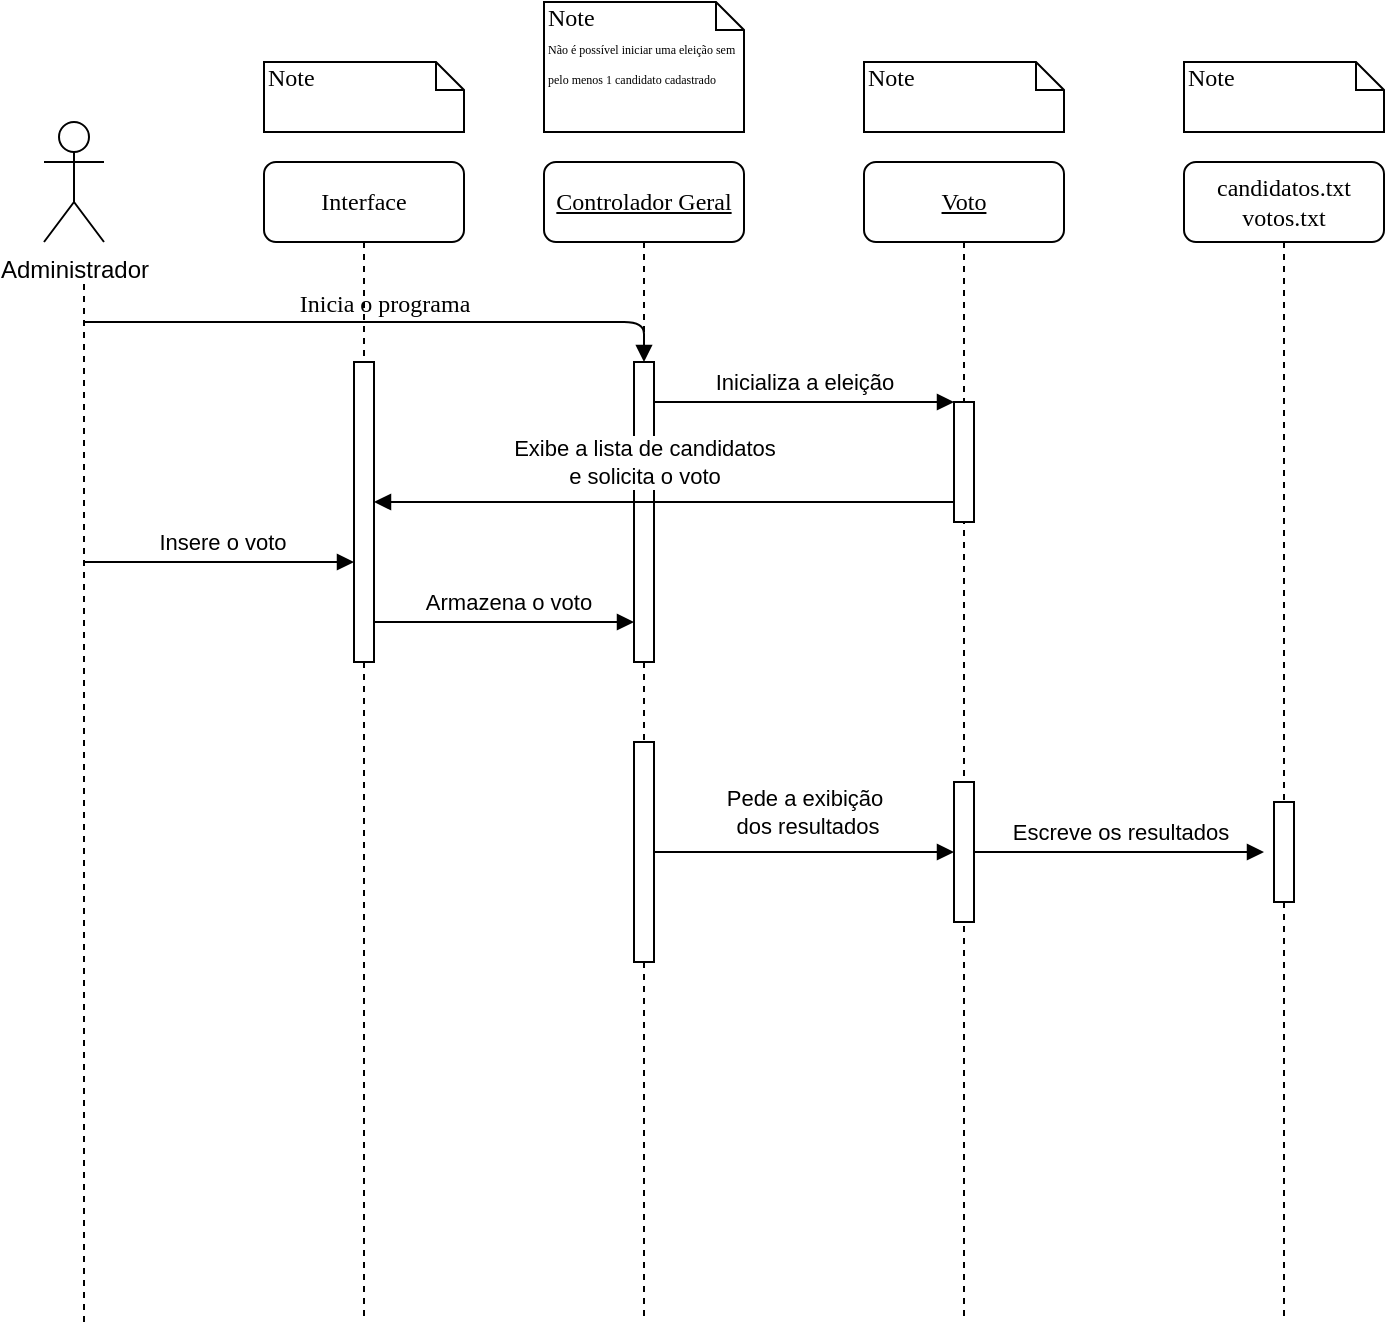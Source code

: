 <mxfile version="20.8.16" type="device" pages="2"><diagram name="Administrador" id="13e1069c-82ec-6db2-03f1-153e76fe0fe0"><mxGraphModel dx="1870" dy="894" grid="1" gridSize="10" guides="1" tooltips="1" connect="1" arrows="1" fold="1" page="1" pageScale="1" pageWidth="1100" pageHeight="850" background="none" math="0" shadow="0"><root><mxCell id="0"/><mxCell id="1" parent="0"/><mxCell id="7baba1c4bc27f4b0-2" value="&lt;u&gt;Controlador Geral&lt;/u&gt;" style="shape=umlLifeline;perimeter=lifelinePerimeter;whiteSpace=wrap;html=1;container=1;collapsible=0;recursiveResize=0;outlineConnect=0;rounded=1;shadow=0;comic=0;labelBackgroundColor=none;strokeWidth=1;fontFamily=Verdana;fontSize=12;align=center;" parent="1" vertex="1"><mxGeometry x="465" y="160" width="100" height="580" as="geometry"/></mxCell><mxCell id="7baba1c4bc27f4b0-10" value="" style="html=1;points=[];perimeter=orthogonalPerimeter;rounded=0;shadow=0;comic=0;labelBackgroundColor=none;strokeWidth=1;fontFamily=Verdana;fontSize=12;align=center;" parent="7baba1c4bc27f4b0-2" vertex="1"><mxGeometry x="45" y="100" width="10" height="150" as="geometry"/></mxCell><mxCell id="b4yrFJHsLpj1hnrqYsv3-22" value="" style="html=1;points=[];perimeter=orthogonalPerimeter;rounded=0;shadow=0;comic=0;labelBackgroundColor=none;strokeWidth=1;fontFamily=Verdana;fontSize=12;align=center;" parent="7baba1c4bc27f4b0-2" vertex="1"><mxGeometry x="45" y="290" width="10" height="110" as="geometry"/></mxCell><mxCell id="7baba1c4bc27f4b0-3" value="&lt;u&gt;Voto&lt;/u&gt;" style="shape=umlLifeline;perimeter=lifelinePerimeter;whiteSpace=wrap;html=1;container=1;collapsible=0;recursiveResize=0;outlineConnect=0;rounded=1;shadow=0;comic=0;labelBackgroundColor=none;strokeWidth=1;fontFamily=Verdana;fontSize=12;align=center;" parent="1" vertex="1"><mxGeometry x="625" y="160" width="100" height="580" as="geometry"/></mxCell><mxCell id="7baba1c4bc27f4b0-13" value="" style="html=1;points=[];perimeter=orthogonalPerimeter;rounded=0;shadow=0;comic=0;labelBackgroundColor=none;strokeWidth=1;fontFamily=Verdana;fontSize=12;align=center;" parent="7baba1c4bc27f4b0-3" vertex="1"><mxGeometry x="45" y="120" width="10" height="60" as="geometry"/></mxCell><mxCell id="b4yrFJHsLpj1hnrqYsv3-25" value="" style="html=1;points=[];perimeter=orthogonalPerimeter;rounded=0;shadow=0;comic=0;labelBackgroundColor=none;strokeWidth=1;fontFamily=Verdana;fontSize=12;align=center;" parent="7baba1c4bc27f4b0-3" vertex="1"><mxGeometry x="45" y="310" width="10" height="70" as="geometry"/></mxCell><mxCell id="7baba1c4bc27f4b0-8" value="Interface" style="shape=umlLifeline;perimeter=lifelinePerimeter;whiteSpace=wrap;html=1;container=1;collapsible=0;recursiveResize=0;outlineConnect=0;rounded=1;shadow=0;comic=0;labelBackgroundColor=none;strokeWidth=1;fontFamily=Verdana;fontSize=12;align=center;" parent="1" vertex="1"><mxGeometry x="325" y="160" width="100" height="580" as="geometry"/></mxCell><mxCell id="7baba1c4bc27f4b0-9" value="" style="html=1;points=[];perimeter=orthogonalPerimeter;rounded=0;shadow=0;comic=0;labelBackgroundColor=none;strokeWidth=1;fontFamily=Verdana;fontSize=12;align=center;" parent="7baba1c4bc27f4b0-8" vertex="1"><mxGeometry x="45" y="100" width="10" height="150" as="geometry"/></mxCell><mxCell id="7baba1c4bc27f4b0-14" value="" style="html=1;verticalAlign=bottom;endArrow=block;entryX=0;entryY=0;labelBackgroundColor=none;fontFamily=Verdana;fontSize=12;edgeStyle=elbowEdgeStyle;elbow=vertical;" parent="1" source="7baba1c4bc27f4b0-10" target="7baba1c4bc27f4b0-13" edge="1"><mxGeometry relative="1" as="geometry"><mxPoint x="595" y="280" as="sourcePoint"/></mxGeometry></mxCell><mxCell id="b4yrFJHsLpj1hnrqYsv3-11" value="Inicializa a eleição" style="edgeLabel;html=1;align=center;verticalAlign=middle;resizable=0;points=[];" parent="7baba1c4bc27f4b0-14" vertex="1" connectable="0"><mxGeometry x="-0.189" y="1" relative="1" as="geometry"><mxPoint x="14" y="-9" as="offset"/></mxGeometry></mxCell><mxCell id="7baba1c4bc27f4b0-40" value="Note" style="shape=note;whiteSpace=wrap;html=1;size=14;verticalAlign=top;align=left;spacingTop=-6;rounded=0;shadow=0;comic=0;labelBackgroundColor=none;strokeWidth=1;fontFamily=Verdana;fontSize=12" parent="1" vertex="1"><mxGeometry x="325" y="110" width="100" height="35" as="geometry"/></mxCell><mxCell id="7baba1c4bc27f4b0-41" value="Note&lt;br&gt;&lt;font style=&quot;font-size: 6px;&quot;&gt;Não é possível iniciar uma eleição sem pelo menos 1 candidato cadastrado&lt;/font&gt;" style="shape=note;whiteSpace=wrap;html=1;size=14;verticalAlign=top;align=left;spacingTop=-6;rounded=0;shadow=0;comic=0;labelBackgroundColor=none;strokeWidth=1;fontFamily=Verdana;fontSize=12" parent="1" vertex="1"><mxGeometry x="465" y="80" width="100" height="65" as="geometry"/></mxCell><mxCell id="7baba1c4bc27f4b0-42" value="Note" style="shape=note;whiteSpace=wrap;html=1;size=14;verticalAlign=top;align=left;spacingTop=-6;rounded=0;shadow=0;comic=0;labelBackgroundColor=none;strokeWidth=1;fontFamily=Verdana;fontSize=12" parent="1" vertex="1"><mxGeometry x="625" y="110" width="100" height="35" as="geometry"/></mxCell><mxCell id="b4yrFJHsLpj1hnrqYsv3-3" value="Administrador" style="shape=umlActor;verticalLabelPosition=bottom;verticalAlign=top;html=1;outlineConnect=0;" parent="1" vertex="1"><mxGeometry x="215" y="140" width="30" height="60" as="geometry"/></mxCell><mxCell id="b4yrFJHsLpj1hnrqYsv3-4" value="" style="endArrow=none;dashed=1;html=1;rounded=0;" parent="1" edge="1"><mxGeometry width="50" height="50" relative="1" as="geometry"><mxPoint x="235" y="740" as="sourcePoint"/><mxPoint x="235" y="220" as="targetPoint"/></mxGeometry></mxCell><mxCell id="b4yrFJHsLpj1hnrqYsv3-10" value="Inicia o programa" style="html=1;verticalAlign=bottom;endArrow=block;labelBackgroundColor=none;fontFamily=Verdana;fontSize=12;edgeStyle=elbowEdgeStyle;elbow=vertical;" parent="1" target="7baba1c4bc27f4b0-10" edge="1"><mxGeometry relative="1" as="geometry"><mxPoint x="235" y="240" as="sourcePoint"/><mxPoint x="365" y="240" as="targetPoint"/><Array as="points"><mxPoint x="250" y="240"/></Array></mxGeometry></mxCell><mxCell id="b4yrFJHsLpj1hnrqYsv3-12" value="" style="html=1;verticalAlign=bottom;endArrow=none;labelBackgroundColor=none;fontFamily=Verdana;fontSize=12;edgeStyle=elbowEdgeStyle;elbow=vertical;startArrow=block;startFill=1;endFill=0;" parent="1" source="7baba1c4bc27f4b0-9" target="7baba1c4bc27f4b0-13" edge="1"><mxGeometry relative="1" as="geometry"><mxPoint x="525" y="320" as="sourcePoint"/><mxPoint x="675" y="320.0" as="targetPoint"/><Array as="points"><mxPoint x="585" y="330"/></Array></mxGeometry></mxCell><mxCell id="b4yrFJHsLpj1hnrqYsv3-13" value="Exibe a lista de candidatos&lt;br&gt;e solicita o voto" style="edgeLabel;html=1;align=center;verticalAlign=middle;resizable=0;points=[];labelBackgroundColor=default;" parent="b4yrFJHsLpj1hnrqYsv3-12" vertex="1" connectable="0"><mxGeometry x="-0.189" y="1" relative="1" as="geometry"><mxPoint x="17" y="-19" as="offset"/></mxGeometry></mxCell><mxCell id="b4yrFJHsLpj1hnrqYsv3-15" value="" style="html=1;verticalAlign=bottom;endArrow=block;labelBackgroundColor=none;fontFamily=Verdana;fontSize=12;edgeStyle=elbowEdgeStyle;elbow=vertical;" parent="1" target="7baba1c4bc27f4b0-9" edge="1"><mxGeometry relative="1" as="geometry"><mxPoint x="235" y="360" as="sourcePoint"/><mxPoint x="365" y="360.0" as="targetPoint"/></mxGeometry></mxCell><mxCell id="b4yrFJHsLpj1hnrqYsv3-16" value="Insere o voto" style="edgeLabel;html=1;align=center;verticalAlign=middle;resizable=0;points=[];" parent="b4yrFJHsLpj1hnrqYsv3-15" vertex="1" connectable="0"><mxGeometry x="-0.189" y="1" relative="1" as="geometry"><mxPoint x="14" y="-9" as="offset"/></mxGeometry></mxCell><mxCell id="b4yrFJHsLpj1hnrqYsv3-17" value="" style="html=1;verticalAlign=bottom;endArrow=block;labelBackgroundColor=none;fontFamily=Verdana;fontSize=12;edgeStyle=elbowEdgeStyle;elbow=vertical;" parent="1" source="7baba1c4bc27f4b0-9" target="7baba1c4bc27f4b0-10" edge="1"><mxGeometry relative="1" as="geometry"><mxPoint x="385" y="380" as="sourcePoint"/><mxPoint x="505" y="390" as="targetPoint"/><Array as="points"><mxPoint x="445" y="390"/><mxPoint x="515" y="380"/></Array></mxGeometry></mxCell><mxCell id="b4yrFJHsLpj1hnrqYsv3-18" value="Armazena o voto" style="edgeLabel;html=1;align=center;verticalAlign=middle;resizable=0;points=[];" parent="b4yrFJHsLpj1hnrqYsv3-17" vertex="1" connectable="0"><mxGeometry x="-0.189" y="1" relative="1" as="geometry"><mxPoint x="14" y="-9" as="offset"/></mxGeometry></mxCell><mxCell id="b4yrFJHsLpj1hnrqYsv3-19" value="candidatos.txt&lt;br&gt;votos.txt" style="shape=umlLifeline;perimeter=lifelinePerimeter;whiteSpace=wrap;html=1;container=1;collapsible=0;recursiveResize=0;outlineConnect=0;rounded=1;shadow=0;comic=0;labelBackgroundColor=none;strokeWidth=1;fontFamily=Verdana;fontSize=12;align=center;" parent="1" vertex="1"><mxGeometry x="785" y="160" width="100" height="580" as="geometry"/></mxCell><mxCell id="b4yrFJHsLpj1hnrqYsv3-20" value="" style="html=1;points=[];perimeter=orthogonalPerimeter;rounded=0;shadow=0;comic=0;labelBackgroundColor=none;strokeWidth=1;fontFamily=Verdana;fontSize=12;align=center;" parent="b4yrFJHsLpj1hnrqYsv3-19" vertex="1"><mxGeometry x="45" y="320" width="10" height="50" as="geometry"/></mxCell><mxCell id="b4yrFJHsLpj1hnrqYsv3-21" value="Note" style="shape=note;whiteSpace=wrap;html=1;size=14;verticalAlign=top;align=left;spacingTop=-6;rounded=0;shadow=0;comic=0;labelBackgroundColor=none;strokeWidth=1;fontFamily=Verdana;fontSize=12" parent="1" vertex="1"><mxGeometry x="785" y="110" width="100" height="35" as="geometry"/></mxCell><mxCell id="b4yrFJHsLpj1hnrqYsv3-23" value="" style="html=1;verticalAlign=bottom;endArrow=block;labelBackgroundColor=none;fontFamily=Verdana;fontSize=12;edgeStyle=elbowEdgeStyle;elbow=vertical;" parent="1" source="b4yrFJHsLpj1hnrqYsv3-22" target="b4yrFJHsLpj1hnrqYsv3-25" edge="1"><mxGeometry relative="1" as="geometry"><mxPoint x="535" y="480" as="sourcePoint"/><mxPoint x="665" y="480" as="targetPoint"/><Array as="points"><mxPoint x="670" y="470"/></Array></mxGeometry></mxCell><mxCell id="b4yrFJHsLpj1hnrqYsv3-24" value="Pede a exibição&lt;br&gt;&amp;nbsp;dos resultados" style="edgeLabel;html=1;align=center;verticalAlign=middle;resizable=0;points=[];" parent="b4yrFJHsLpj1hnrqYsv3-23" vertex="1" connectable="0"><mxGeometry x="-0.189" y="1" relative="1" as="geometry"><mxPoint x="14" y="-19" as="offset"/></mxGeometry></mxCell><mxCell id="b4yrFJHsLpj1hnrqYsv3-32" value="" style="html=1;verticalAlign=bottom;endArrow=block;labelBackgroundColor=none;fontFamily=Verdana;fontSize=12;edgeStyle=elbowEdgeStyle;elbow=vertical;" parent="1" source="b4yrFJHsLpj1hnrqYsv3-25" edge="1"><mxGeometry relative="1" as="geometry"><mxPoint x="695" y="505.0" as="sourcePoint"/><mxPoint x="825" y="505.0" as="targetPoint"/><Array as="points"><mxPoint x="760" y="505"/><mxPoint x="830" y="495"/></Array></mxGeometry></mxCell><mxCell id="b4yrFJHsLpj1hnrqYsv3-33" value="Escreve os resultados" style="edgeLabel;html=1;align=center;verticalAlign=middle;resizable=0;points=[];" parent="b4yrFJHsLpj1hnrqYsv3-32" vertex="1" connectable="0"><mxGeometry x="-0.189" y="1" relative="1" as="geometry"><mxPoint x="14" y="-9" as="offset"/></mxGeometry></mxCell></root></mxGraphModel></diagram><diagram name="Votante" id="uM-rO9RCr3oaeKX8CJqo"><mxGraphModel dx="1870" dy="894" grid="1" gridSize="10" guides="1" tooltips="1" connect="1" arrows="1" fold="1" page="1" pageScale="1" pageWidth="1100" pageHeight="850" background="none" math="0" shadow="0"><root><mxCell id="dI6IA6Jb1SkRiT0I3AHi-0"/><mxCell id="dI6IA6Jb1SkRiT0I3AHi-1" parent="dI6IA6Jb1SkRiT0I3AHi-0"/><mxCell id="dI6IA6Jb1SkRiT0I3AHi-2" value="&lt;u&gt;Controlador Geral&lt;/u&gt;" style="shape=umlLifeline;perimeter=lifelinePerimeter;whiteSpace=wrap;html=1;container=1;collapsible=0;recursiveResize=0;outlineConnect=0;rounded=1;shadow=0;comic=0;labelBackgroundColor=none;strokeWidth=1;fontFamily=Verdana;fontSize=12;align=center;" parent="dI6IA6Jb1SkRiT0I3AHi-1" vertex="1"><mxGeometry x="465" y="160" width="100" height="580" as="geometry"/></mxCell><mxCell id="dI6IA6Jb1SkRiT0I3AHi-3" value="" style="html=1;points=[];perimeter=orthogonalPerimeter;rounded=0;shadow=0;comic=0;labelBackgroundColor=none;strokeWidth=1;fontFamily=Verdana;fontSize=12;align=center;" parent="dI6IA6Jb1SkRiT0I3AHi-2" vertex="1"><mxGeometry x="45" y="100" width="10" height="210" as="geometry"/></mxCell><mxCell id="5ze2HZSG6f6y8XCEyMou-2" value="Envia o voto" style="html=1;verticalAlign=bottom;endArrow=block;rounded=0;fontSize=12;" parent="dI6IA6Jb1SkRiT0I3AHi-2" target="dI6IA6Jb1SkRiT0I3AHi-6" edge="1"><mxGeometry width="80" relative="1" as="geometry"><mxPoint x="55" y="260" as="sourcePoint"/><mxPoint x="135" y="260" as="targetPoint"/></mxGeometry></mxCell><mxCell id="dI6IA6Jb1SkRiT0I3AHi-5" value="&lt;u&gt;Voto&lt;/u&gt;" style="shape=umlLifeline;perimeter=lifelinePerimeter;whiteSpace=wrap;html=1;container=1;collapsible=0;recursiveResize=0;outlineConnect=0;rounded=1;shadow=0;comic=0;labelBackgroundColor=none;strokeWidth=1;fontFamily=Verdana;fontSize=12;align=center;" parent="dI6IA6Jb1SkRiT0I3AHi-1" vertex="1"><mxGeometry x="625" y="160" width="100" height="580" as="geometry"/></mxCell><mxCell id="dI6IA6Jb1SkRiT0I3AHi-6" value="" style="html=1;points=[];perimeter=orthogonalPerimeter;rounded=0;shadow=0;comic=0;labelBackgroundColor=none;strokeWidth=1;fontFamily=Verdana;fontSize=12;align=center;" parent="dI6IA6Jb1SkRiT0I3AHi-5" vertex="1"><mxGeometry x="45" y="230" width="10" height="60" as="geometry"/></mxCell><mxCell id="5ze2HZSG6f6y8XCEyMou-3" value="Armazena resultados" style="html=1;verticalAlign=bottom;endArrow=block;rounded=0;fontSize=12;" parent="dI6IA6Jb1SkRiT0I3AHi-5" target="5ze2HZSG6f6y8XCEyMou-4" edge="1"><mxGeometry width="80" relative="1" as="geometry"><mxPoint x="55" y="260" as="sourcePoint"/><mxPoint x="135" y="260" as="targetPoint"/></mxGeometry></mxCell><mxCell id="dI6IA6Jb1SkRiT0I3AHi-8" value="Interface" style="shape=umlLifeline;perimeter=lifelinePerimeter;whiteSpace=wrap;html=1;container=1;collapsible=0;recursiveResize=0;outlineConnect=0;rounded=1;shadow=0;comic=0;labelBackgroundColor=none;strokeWidth=1;fontFamily=Verdana;fontSize=12;align=center;" parent="dI6IA6Jb1SkRiT0I3AHi-1" vertex="1"><mxGeometry x="325" y="160" width="100" height="580" as="geometry"/></mxCell><mxCell id="dI6IA6Jb1SkRiT0I3AHi-9" value="" style="html=1;points=[];perimeter=orthogonalPerimeter;rounded=0;shadow=0;comic=0;labelBackgroundColor=none;strokeWidth=1;fontFamily=Verdana;fontSize=12;align=center;" parent="dI6IA6Jb1SkRiT0I3AHi-8" vertex="1"><mxGeometry x="45" y="100" width="10" height="230" as="geometry"/></mxCell><mxCell id="5ze2HZSG6f6y8XCEyMou-1" value="Recebe o voto" style="html=1;verticalAlign=bottom;endArrow=block;rounded=0;fontSize=12;" parent="dI6IA6Jb1SkRiT0I3AHi-8" target="dI6IA6Jb1SkRiT0I3AHi-3" edge="1"><mxGeometry width="80" relative="1" as="geometry"><mxPoint x="55" y="240" as="sourcePoint"/><mxPoint x="135" y="240" as="targetPoint"/></mxGeometry></mxCell><mxCell id="dI6IA6Jb1SkRiT0I3AHi-13" value="Note" style="shape=note;whiteSpace=wrap;html=1;size=14;verticalAlign=top;align=left;spacingTop=-6;rounded=0;shadow=0;comic=0;labelBackgroundColor=none;strokeWidth=1;fontFamily=Verdana;fontSize=12" parent="dI6IA6Jb1SkRiT0I3AHi-1" vertex="1"><mxGeometry x="325" y="110" width="100" height="35" as="geometry"/></mxCell><mxCell id="dI6IA6Jb1SkRiT0I3AHi-14" value="Note&lt;br&gt;&lt;font style=&quot;font-size: 6px;&quot;&gt;Não é possível iniciar uma eleição sem pelo menos 1 candidato cadastrado&lt;/font&gt;" style="shape=note;whiteSpace=wrap;html=1;size=14;verticalAlign=top;align=left;spacingTop=-6;rounded=0;shadow=0;comic=0;labelBackgroundColor=none;strokeWidth=1;fontFamily=Verdana;fontSize=12" parent="dI6IA6Jb1SkRiT0I3AHi-1" vertex="1"><mxGeometry x="465" y="80" width="100" height="65" as="geometry"/></mxCell><mxCell id="dI6IA6Jb1SkRiT0I3AHi-15" value="Note" style="shape=note;whiteSpace=wrap;html=1;size=14;verticalAlign=top;align=left;spacingTop=-6;rounded=0;shadow=0;comic=0;labelBackgroundColor=none;strokeWidth=1;fontFamily=Verdana;fontSize=12" parent="dI6IA6Jb1SkRiT0I3AHi-1" vertex="1"><mxGeometry x="625" y="110" width="100" height="35" as="geometry"/></mxCell><mxCell id="dI6IA6Jb1SkRiT0I3AHi-16" value="Votante" style="shape=umlActor;verticalLabelPosition=bottom;verticalAlign=top;html=1;outlineConnect=0;" parent="dI6IA6Jb1SkRiT0I3AHi-1" vertex="1"><mxGeometry x="215" y="140" width="30" height="60" as="geometry"/></mxCell><mxCell id="dI6IA6Jb1SkRiT0I3AHi-17" value="" style="endArrow=none;dashed=1;html=1;rounded=0;" parent="dI6IA6Jb1SkRiT0I3AHi-1" edge="1"><mxGeometry width="50" height="50" relative="1" as="geometry"><mxPoint x="235" y="740" as="sourcePoint"/><mxPoint x="235" y="220" as="targetPoint"/></mxGeometry></mxCell><mxCell id="dI6IA6Jb1SkRiT0I3AHi-25" value="candidatos.txt&lt;br&gt;votos.txt" style="shape=umlLifeline;perimeter=lifelinePerimeter;whiteSpace=wrap;html=1;container=1;collapsible=0;recursiveResize=0;outlineConnect=0;rounded=1;shadow=0;comic=0;labelBackgroundColor=none;strokeWidth=1;fontFamily=Verdana;fontSize=12;align=center;" parent="dI6IA6Jb1SkRiT0I3AHi-1" vertex="1"><mxGeometry x="785" y="160" width="100" height="580" as="geometry"/></mxCell><mxCell id="5ze2HZSG6f6y8XCEyMou-4" value="" style="html=1;points=[];perimeter=orthogonalPerimeter;rounded=0;shadow=0;comic=0;labelBackgroundColor=none;strokeWidth=1;fontFamily=Verdana;fontSize=12;align=center;" parent="dI6IA6Jb1SkRiT0I3AHi-25" vertex="1"><mxGeometry x="45" y="230" width="10" height="60" as="geometry"/></mxCell><mxCell id="dI6IA6Jb1SkRiT0I3AHi-27" value="Note" style="shape=note;whiteSpace=wrap;html=1;size=14;verticalAlign=top;align=left;spacingTop=-6;rounded=0;shadow=0;comic=0;labelBackgroundColor=none;strokeWidth=1;fontFamily=Verdana;fontSize=12" parent="dI6IA6Jb1SkRiT0I3AHi-1" vertex="1"><mxGeometry x="785" y="110" width="100" height="35" as="geometry"/></mxCell><mxCell id="pxv0C1SFovAK5umR27z5-0" value="&lt;font style=&quot;font-size: 12px;&quot;&gt;Escolhe opção &quot;Votar&quot;&lt;/font&gt;" style="html=1;verticalAlign=bottom;endArrow=block;rounded=0;fontSize=6;startArrow=none;startFill=0;endFill=1;" parent="dI6IA6Jb1SkRiT0I3AHi-1" target="dI6IA6Jb1SkRiT0I3AHi-9" edge="1"><mxGeometry width="80" relative="1" as="geometry"><mxPoint x="240" y="270" as="sourcePoint"/><mxPoint x="340" y="270" as="targetPoint"/></mxGeometry></mxCell><mxCell id="pxv0C1SFovAK5umR27z5-1" value="Solicita lista &lt;br&gt;de candidatos" style="html=1;verticalAlign=bottom;endArrow=block;rounded=0;fontSize=12;" parent="dI6IA6Jb1SkRiT0I3AHi-1" source="dI6IA6Jb1SkRiT0I3AHi-9" target="dI6IA6Jb1SkRiT0I3AHi-3" edge="1"><mxGeometry width="80" relative="1" as="geometry"><mxPoint x="400" y="290" as="sourcePoint"/><mxPoint x="480" y="290" as="targetPoint"/><Array as="points"><mxPoint x="400" y="290"/></Array></mxGeometry></mxCell><mxCell id="Y6d5BS9KRDGLnVxvIEOG-1" value="Exibe tela &lt;br&gt;de votação" style="html=1;verticalAlign=bottom;endArrow=none;rounded=0;fontSize=12;startArrow=block;startFill=1;endFill=0;" parent="dI6IA6Jb1SkRiT0I3AHi-1" source="dI6IA6Jb1SkRiT0I3AHi-9" target="dI6IA6Jb1SkRiT0I3AHi-3" edge="1"><mxGeometry width="80" relative="1" as="geometry"><mxPoint x="400" y="330" as="sourcePoint"/><mxPoint x="480" y="330" as="targetPoint"/><Array as="points"><mxPoint x="480" y="335"/></Array></mxGeometry></mxCell><mxCell id="5ze2HZSG6f6y8XCEyMou-0" value="Insere o voto" style="html=1;verticalAlign=bottom;endArrow=block;rounded=0;fontSize=12;" parent="dI6IA6Jb1SkRiT0I3AHi-1" target="dI6IA6Jb1SkRiT0I3AHi-9" edge="1"><mxGeometry width="80" relative="1" as="geometry"><mxPoint x="240" y="380" as="sourcePoint"/><mxPoint x="320" y="380" as="targetPoint"/></mxGeometry></mxCell></root></mxGraphModel></diagram></mxfile>